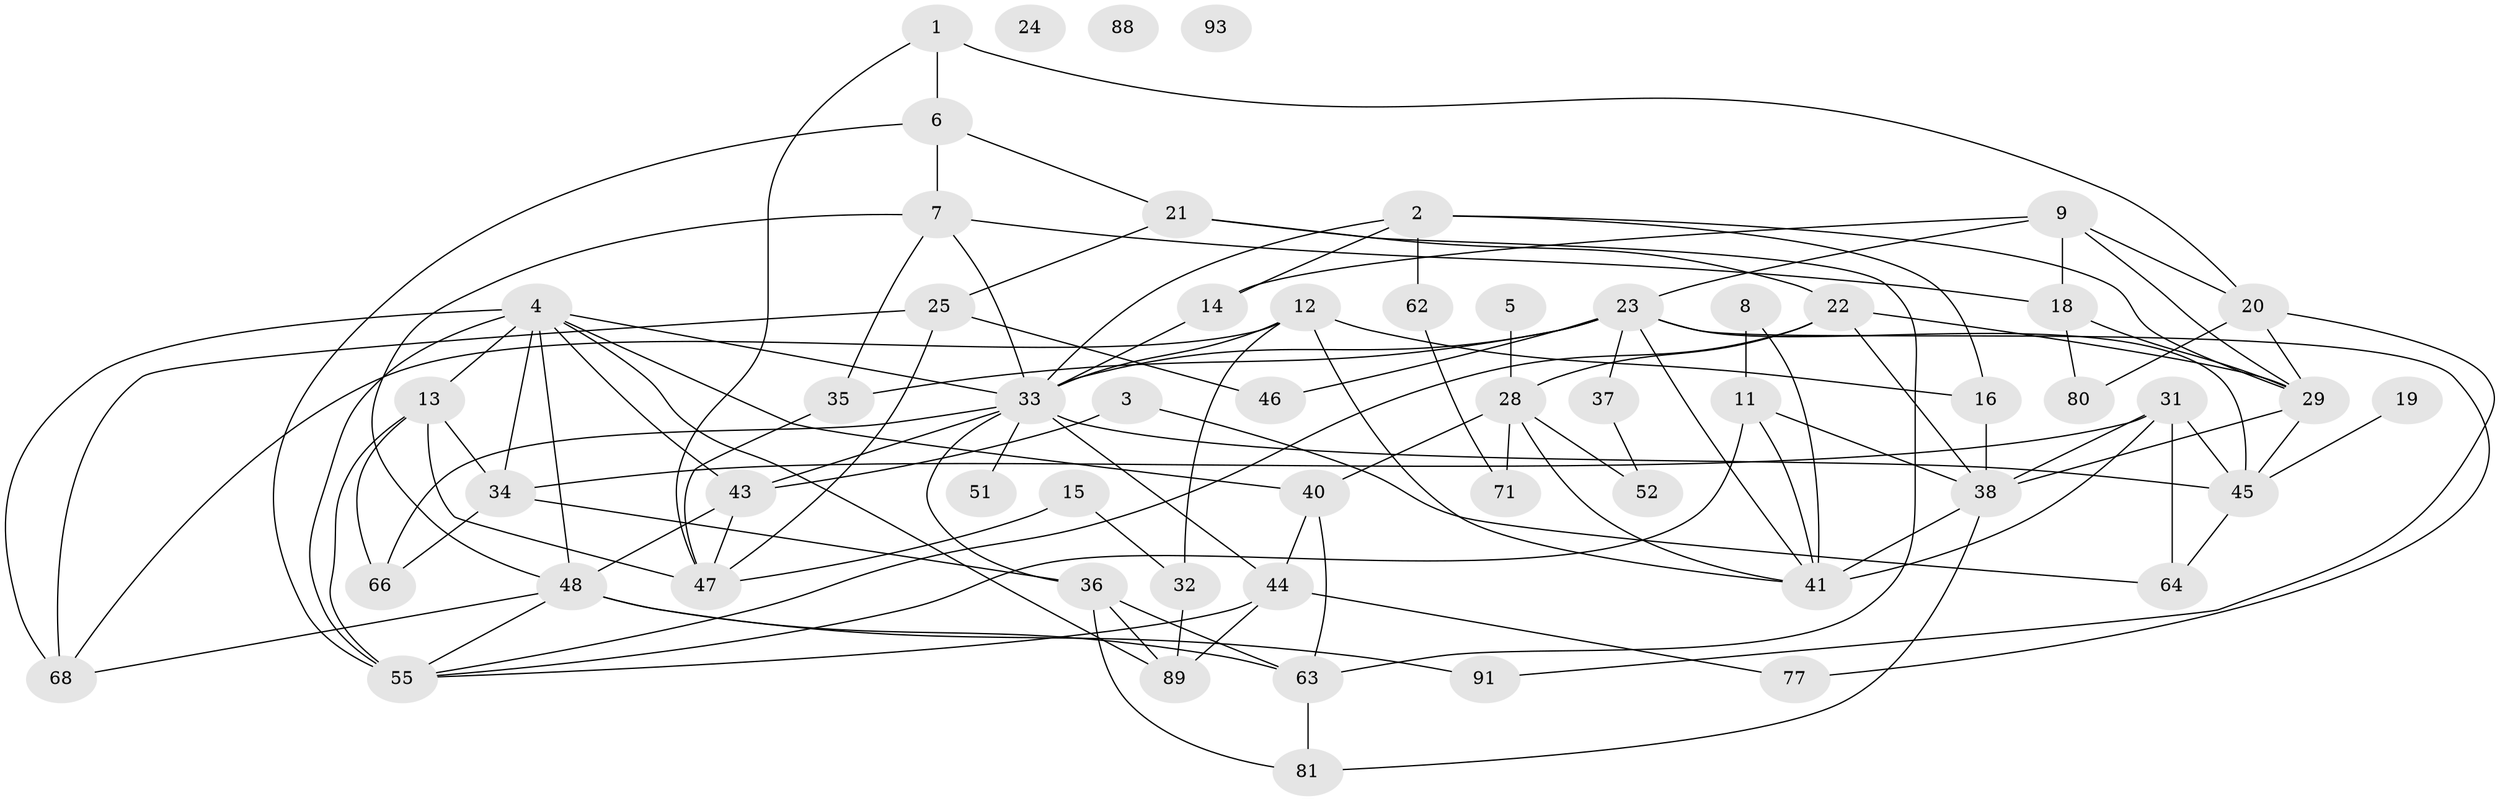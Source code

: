 // original degree distribution, {1: 0.06451612903225806, 3: 0.24731182795698925, 2: 0.25806451612903225, 6: 0.043010752688172046, 4: 0.23655913978494625, 5: 0.06451612903225806, 8: 0.010752688172043012, 0: 0.03225806451612903, 10: 0.010752688172043012, 7: 0.03225806451612903}
// Generated by graph-tools (version 1.1) at 2025/41/03/06/25 10:41:19]
// undirected, 57 vertices, 114 edges
graph export_dot {
graph [start="1"]
  node [color=gray90,style=filled];
  1 [super="+65"];
  2 [super="+10"];
  3;
  4 [super="+30"];
  5;
  6 [super="+26"];
  7 [super="+70"];
  8;
  9 [super="+75"];
  11 [super="+54"];
  12 [super="+17"];
  13 [super="+53"];
  14 [super="+84"];
  15;
  16 [super="+90"];
  18 [super="+27"];
  19 [super="+42"];
  20 [super="+50"];
  21 [super="+74"];
  22 [super="+69"];
  23 [super="+76"];
  24;
  25;
  28 [super="+57"];
  29 [super="+56"];
  31 [super="+61"];
  32 [super="+39"];
  33 [super="+83"];
  34 [super="+82"];
  35 [super="+49"];
  36 [super="+73"];
  37;
  38 [super="+72"];
  40 [super="+67"];
  41 [super="+79"];
  43 [super="+58"];
  44 [super="+60"];
  45 [super="+86"];
  46;
  47 [super="+87"];
  48 [super="+85"];
  51;
  52;
  55 [super="+59"];
  62;
  63 [super="+92"];
  64;
  66;
  68 [super="+78"];
  71;
  77;
  80;
  81;
  88;
  89;
  91;
  93;
  1 -- 20;
  1 -- 6;
  1 -- 47;
  2 -- 33;
  2 -- 29;
  2 -- 62;
  2 -- 16;
  2 -- 14;
  3 -- 64;
  3 -- 43;
  4 -- 13;
  4 -- 40;
  4 -- 48;
  4 -- 55 [weight=2];
  4 -- 43;
  4 -- 33;
  4 -- 34;
  4 -- 68;
  4 -- 89;
  5 -- 28 [weight=2];
  6 -- 21;
  6 -- 55;
  6 -- 7;
  7 -- 18;
  7 -- 48;
  7 -- 35;
  7 -- 33;
  8 -- 11;
  8 -- 41;
  9 -- 29;
  9 -- 20;
  9 -- 18;
  9 -- 14;
  9 -- 23;
  11 -- 41;
  11 -- 38;
  11 -- 55;
  12 -- 32;
  12 -- 68;
  12 -- 41;
  12 -- 33;
  12 -- 16;
  13 -- 55;
  13 -- 34;
  13 -- 66;
  13 -- 47;
  14 -- 33;
  15 -- 47;
  15 -- 32;
  16 -- 38;
  18 -- 80;
  18 -- 29;
  19 -- 45;
  20 -- 29;
  20 -- 91;
  20 -- 80;
  21 -- 25;
  21 -- 22;
  21 -- 63;
  22 -- 28;
  22 -- 38;
  22 -- 29;
  22 -- 55;
  23 -- 33;
  23 -- 37;
  23 -- 46;
  23 -- 77;
  23 -- 45;
  23 -- 41;
  23 -- 35;
  25 -- 46;
  25 -- 47;
  25 -- 68;
  28 -- 52;
  28 -- 71;
  28 -- 40;
  28 -- 41;
  29 -- 38;
  29 -- 45;
  31 -- 38;
  31 -- 41;
  31 -- 64;
  31 -- 34;
  31 -- 45;
  32 -- 89;
  33 -- 44;
  33 -- 51;
  33 -- 66;
  33 -- 45;
  33 -- 43;
  33 -- 36;
  34 -- 66;
  34 -- 36;
  35 -- 47;
  36 -- 89;
  36 -- 81;
  36 -- 63;
  37 -- 52;
  38 -- 81;
  38 -- 41;
  40 -- 44;
  40 -- 63;
  43 -- 47;
  43 -- 48;
  44 -- 89;
  44 -- 77;
  44 -- 55;
  45 -- 64;
  48 -- 91;
  48 -- 55;
  48 -- 63;
  48 -- 68;
  62 -- 71;
  63 -- 81;
}
